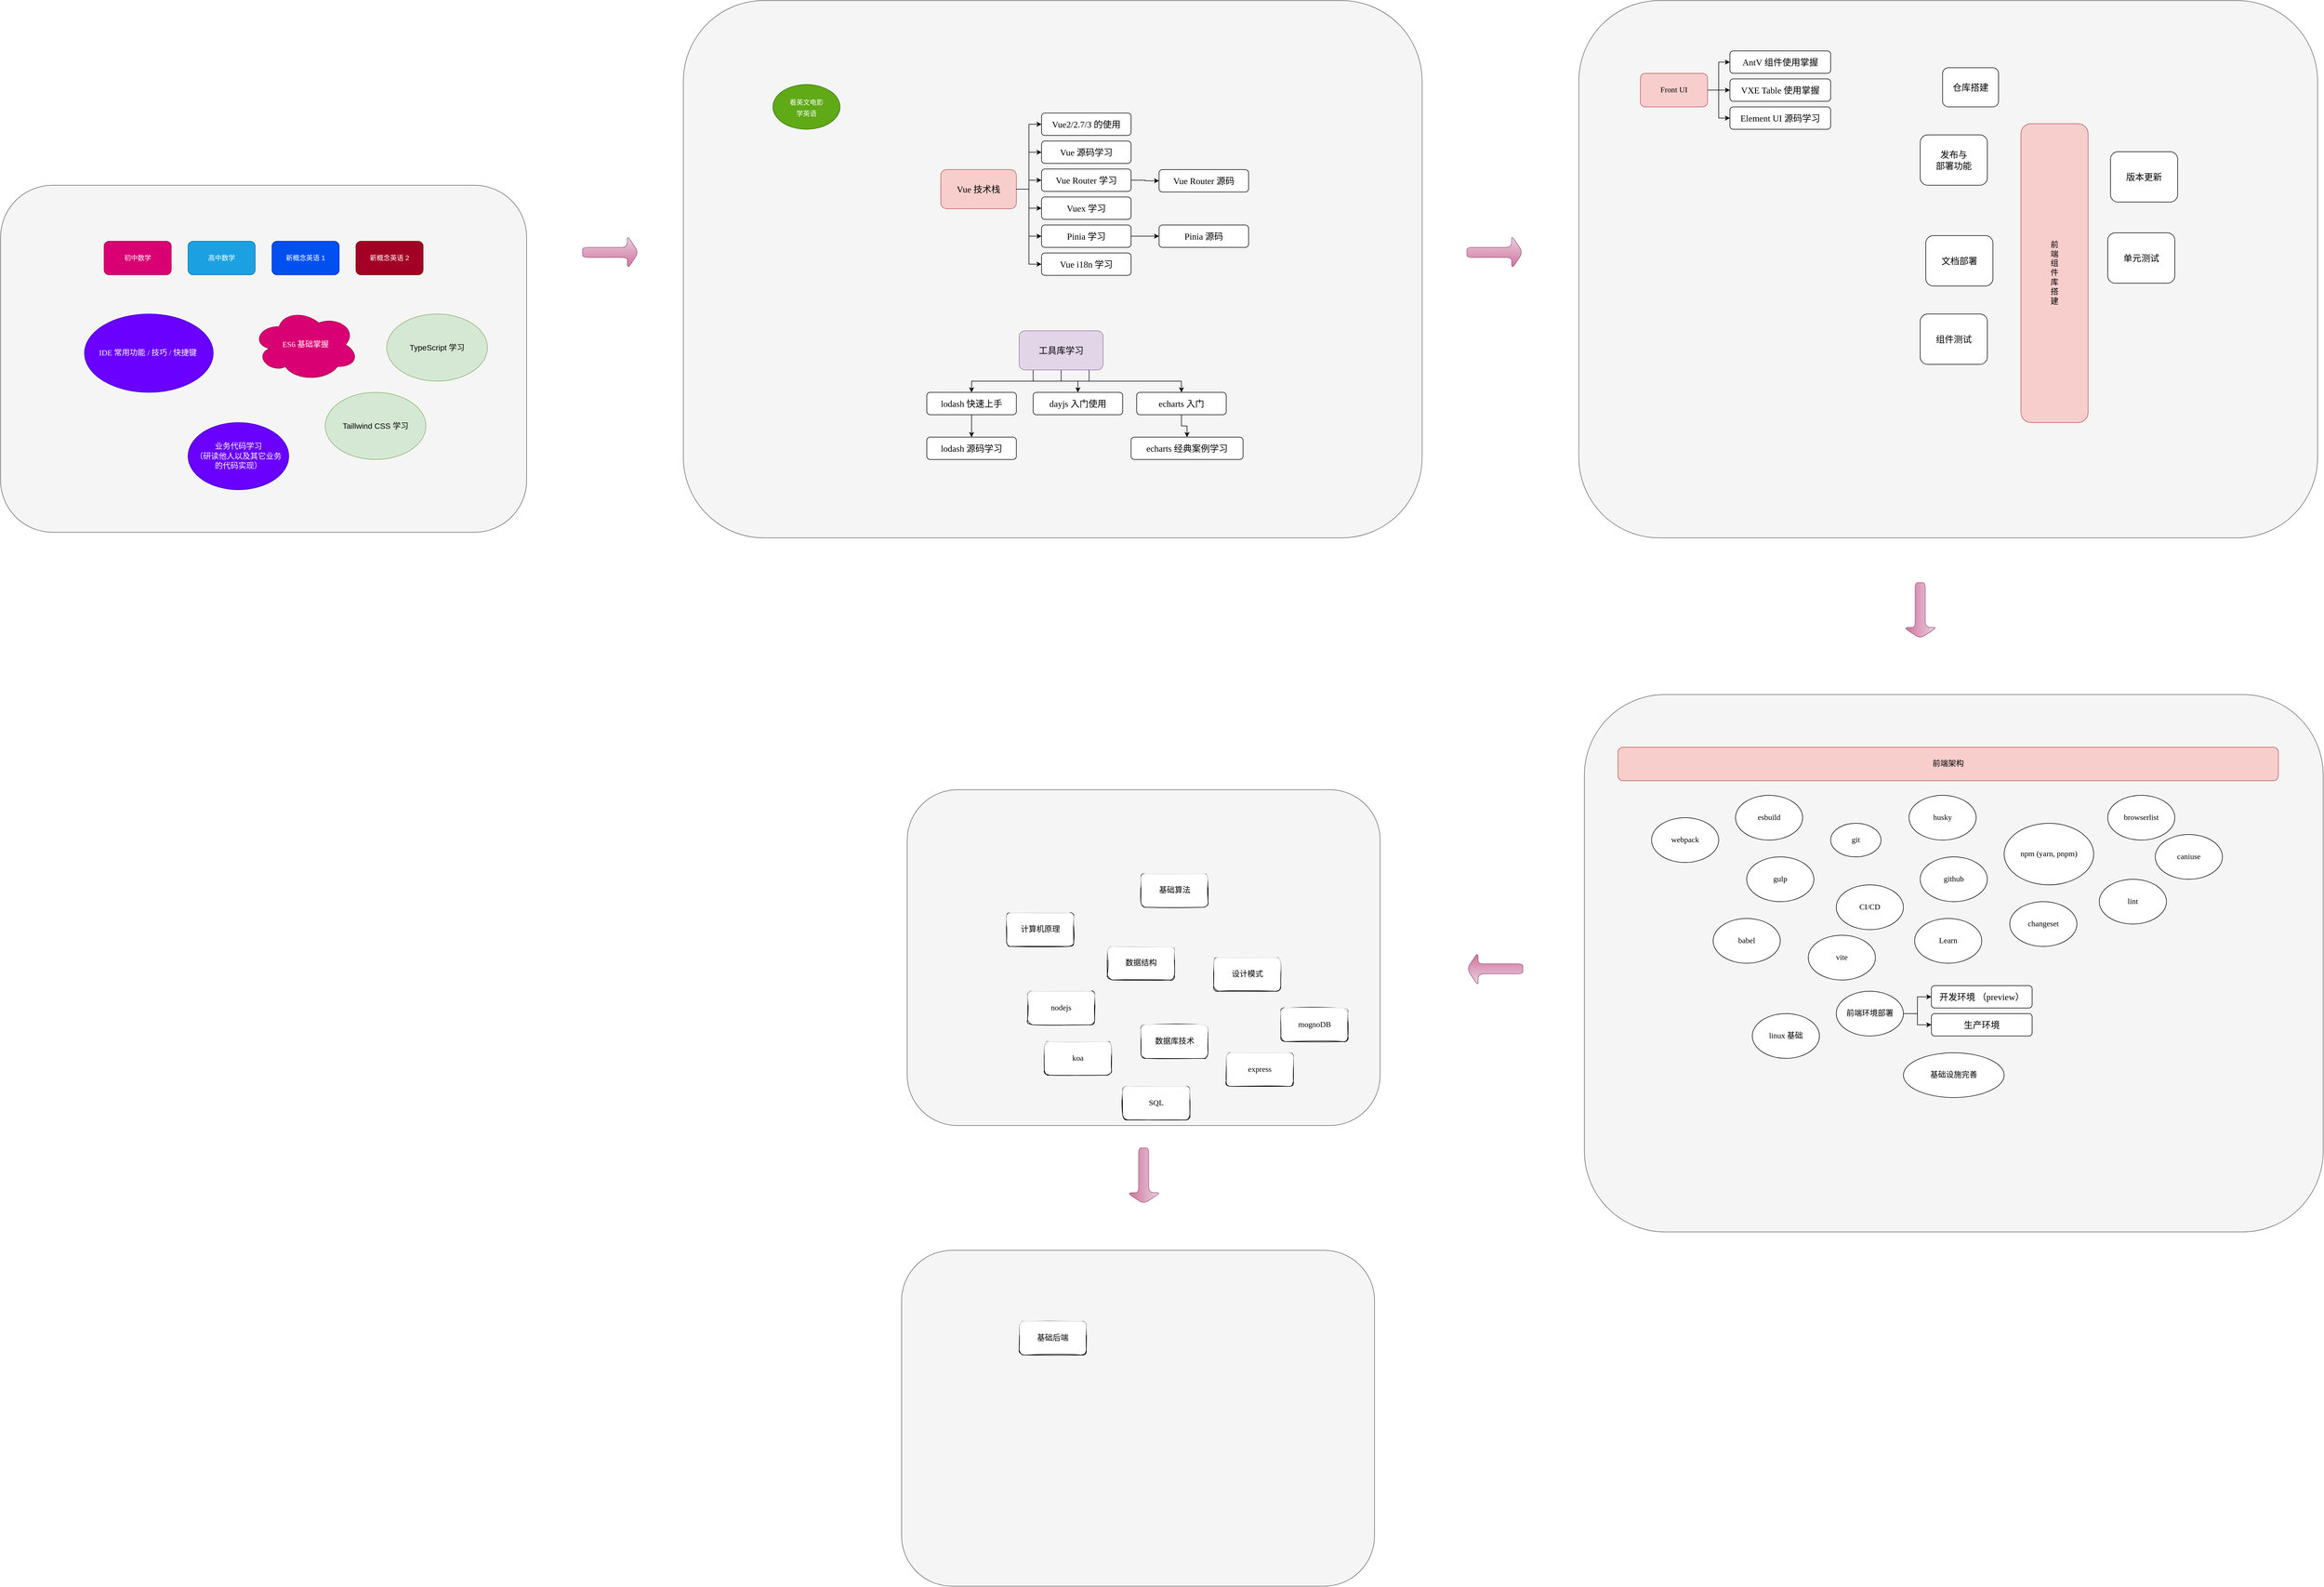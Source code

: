<mxfile version="20.0.4" type="github">
  <diagram id="iwfEqsWom43S9cjcCyzs" name="Page-1">
    <mxGraphModel dx="4899" dy="1900" grid="1" gridSize="10" guides="1" tooltips="1" connect="1" arrows="1" fold="1" page="1" pageScale="1" pageWidth="827" pageHeight="1169" math="0" shadow="0">
      <root>
        <mxCell id="0" />
        <mxCell id="1" parent="0" />
        <mxCell id="DHf0aTgH2rAv4yNCXsVN-1" value="" style="rounded=1;whiteSpace=wrap;html=1;sketch=0;glass=0;shadow=0;fillColor=#f5f5f5;strokeColor=#666666;fontColor=#333333;" parent="1" vertex="1">
          <mxGeometry x="-1540" y="720" width="940" height="620" as="geometry" />
        </mxCell>
        <mxCell id="MOAgJOzXlaSY8Mte8IRe-1" value="初中数学" style="rounded=1;whiteSpace=wrap;html=1;shadow=0;glass=0;sketch=0;fillColor=#d80073;fontColor=#ffffff;strokeColor=#A50040;" parent="1" vertex="1">
          <mxGeometry x="-1355" y="820" width="120" height="60" as="geometry" />
        </mxCell>
        <mxCell id="MOAgJOzXlaSY8Mte8IRe-2" value="高中数学" style="rounded=1;whiteSpace=wrap;html=1;shadow=0;glass=0;sketch=0;fillColor=#1ba1e2;fontColor=#ffffff;strokeColor=#006EAF;" parent="1" vertex="1">
          <mxGeometry x="-1205" y="820" width="120" height="60" as="geometry" />
        </mxCell>
        <mxCell id="MOAgJOzXlaSY8Mte8IRe-3" value="新概念英语 1" style="rounded=1;whiteSpace=wrap;html=1;shadow=0;glass=0;sketch=0;fillColor=#0050ef;fontColor=#ffffff;strokeColor=#001DBC;" parent="1" vertex="1">
          <mxGeometry x="-1055" y="820" width="120" height="60" as="geometry" />
        </mxCell>
        <mxCell id="MOAgJOzXlaSY8Mte8IRe-4" value="新概念英语 2" style="rounded=1;whiteSpace=wrap;html=1;shadow=0;glass=0;sketch=0;fillColor=#a20025;fontColor=#ffffff;strokeColor=#6F0000;" parent="1" vertex="1">
          <mxGeometry x="-905" y="820" width="120" height="60" as="geometry" />
        </mxCell>
        <mxCell id="MOAgJOzXlaSY8Mte8IRe-10" value="" style="rounded=1;whiteSpace=wrap;html=1;sketch=0;glass=0;shadow=0;fillColor=#f5f5f5;strokeColor=#666666;fontColor=#333333;" parent="1" vertex="1">
          <mxGeometry x="-320" y="390" width="1320" height="960" as="geometry" />
        </mxCell>
        <mxCell id="MOAgJOzXlaSY8Mte8IRe-19" value="&lt;span style=&quot;font-family: Helvetica; font-size: 12px;&quot;&gt;看英文电影&lt;/span&gt;&lt;br style=&quot;font-family: Helvetica; font-size: 12px;&quot;&gt;&lt;span style=&quot;font-family: Helvetica; font-size: 12px;&quot;&gt;学英语&lt;/span&gt;" style="ellipse;whiteSpace=wrap;html=1;rounded=1;shadow=0;glass=0;sketch=0;fontFamily=Tahoma;fontSize=16;fillColor=#60a917;fontColor=#ffffff;strokeColor=#2D7600;" parent="1" vertex="1">
          <mxGeometry x="-160" y="540" width="120" height="80" as="geometry" />
        </mxCell>
        <mxCell id="MOAgJOzXlaSY8Mte8IRe-41" value="" style="group" parent="1" vertex="1" connectable="0">
          <mxGeometry x="140" y="591" width="550" height="290" as="geometry" />
        </mxCell>
        <mxCell id="MOAgJOzXlaSY8Mte8IRe-18" value="Vue 技术栈" style="rounded=1;whiteSpace=wrap;html=1;shadow=0;glass=0;sketch=0;fontFamily=Tahoma;fontSize=16;fillColor=#f8cecc;strokeColor=#b85450;" parent="MOAgJOzXlaSY8Mte8IRe-41" vertex="1">
          <mxGeometry y="101" width="135" height="70" as="geometry" />
        </mxCell>
        <mxCell id="MOAgJOzXlaSY8Mte8IRe-20" value="Vue2/2.7/3 的使用" style="whiteSpace=wrap;html=1;fontSize=16;fontFamily=Tahoma;rounded=1;shadow=0;glass=0;sketch=0;" parent="MOAgJOzXlaSY8Mte8IRe-41" vertex="1">
          <mxGeometry x="180" width="160" height="40" as="geometry" />
        </mxCell>
        <mxCell id="MOAgJOzXlaSY8Mte8IRe-22" value="Vue 源码学习" style="whiteSpace=wrap;html=1;fontSize=16;fontFamily=Tahoma;rounded=1;shadow=0;glass=0;sketch=0;" parent="MOAgJOzXlaSY8Mte8IRe-41" vertex="1">
          <mxGeometry x="180" y="50" width="160" height="40" as="geometry" />
        </mxCell>
        <mxCell id="MOAgJOzXlaSY8Mte8IRe-25" value="Vue Router 学习" style="whiteSpace=wrap;html=1;fontSize=16;fontFamily=Tahoma;rounded=1;shadow=0;glass=0;sketch=0;" parent="MOAgJOzXlaSY8Mte8IRe-41" vertex="1">
          <mxGeometry x="180" y="100" width="160" height="40" as="geometry" />
        </mxCell>
        <mxCell id="MOAgJOzXlaSY8Mte8IRe-28" value="Vue Router 源码" style="whiteSpace=wrap;html=1;fontSize=16;fontFamily=Tahoma;rounded=1;shadow=0;glass=0;sketch=0;" parent="MOAgJOzXlaSY8Mte8IRe-41" vertex="1">
          <mxGeometry x="390" y="101" width="160" height="40" as="geometry" />
        </mxCell>
        <mxCell id="MOAgJOzXlaSY8Mte8IRe-31" value="Vuex 学习" style="whiteSpace=wrap;html=1;fontSize=16;fontFamily=Tahoma;rounded=1;shadow=0;glass=0;sketch=0;" parent="MOAgJOzXlaSY8Mte8IRe-41" vertex="1">
          <mxGeometry x="180" y="150" width="160" height="40" as="geometry" />
        </mxCell>
        <mxCell id="MOAgJOzXlaSY8Mte8IRe-33" value="Pinia 学习" style="whiteSpace=wrap;html=1;fontSize=16;fontFamily=Tahoma;rounded=1;shadow=0;glass=0;sketch=0;" parent="MOAgJOzXlaSY8Mte8IRe-41" vertex="1">
          <mxGeometry x="180" y="200" width="160" height="40" as="geometry" />
        </mxCell>
        <mxCell id="MOAgJOzXlaSY8Mte8IRe-34" value="Pinia 源码" style="whiteSpace=wrap;html=1;fontSize=16;fontFamily=Tahoma;rounded=1;shadow=0;glass=0;sketch=0;" parent="MOAgJOzXlaSY8Mte8IRe-41" vertex="1">
          <mxGeometry x="390" y="200" width="160" height="40" as="geometry" />
        </mxCell>
        <mxCell id="MOAgJOzXlaSY8Mte8IRe-37" value="Vue i18n 学习" style="whiteSpace=wrap;html=1;fontSize=16;fontFamily=Tahoma;rounded=1;shadow=0;glass=0;sketch=0;" parent="MOAgJOzXlaSY8Mte8IRe-41" vertex="1">
          <mxGeometry x="180" y="250" width="160" height="40" as="geometry" />
        </mxCell>
        <mxCell id="MOAgJOzXlaSY8Mte8IRe-23" style="edgeStyle=orthogonalEdgeStyle;rounded=0;orthogonalLoop=1;jettySize=auto;html=1;entryX=0;entryY=0.5;entryDx=0;entryDy=0;fontFamily=Tahoma;fontSize=16;" parent="MOAgJOzXlaSY8Mte8IRe-41" source="MOAgJOzXlaSY8Mte8IRe-18" target="MOAgJOzXlaSY8Mte8IRe-20" edge="1">
          <mxGeometry relative="1" as="geometry" />
        </mxCell>
        <mxCell id="MOAgJOzXlaSY8Mte8IRe-24" style="edgeStyle=orthogonalEdgeStyle;rounded=0;orthogonalLoop=1;jettySize=auto;html=1;entryX=0;entryY=0.5;entryDx=0;entryDy=0;fontFamily=Tahoma;fontSize=16;" parent="MOAgJOzXlaSY8Mte8IRe-41" source="MOAgJOzXlaSY8Mte8IRe-18" target="MOAgJOzXlaSY8Mte8IRe-22" edge="1">
          <mxGeometry relative="1" as="geometry" />
        </mxCell>
        <mxCell id="MOAgJOzXlaSY8Mte8IRe-30" style="edgeStyle=orthogonalEdgeStyle;rounded=0;orthogonalLoop=1;jettySize=auto;html=1;fontFamily=Tahoma;fontSize=16;" parent="MOAgJOzXlaSY8Mte8IRe-41" source="MOAgJOzXlaSY8Mte8IRe-18" target="MOAgJOzXlaSY8Mte8IRe-25" edge="1">
          <mxGeometry relative="1" as="geometry" />
        </mxCell>
        <mxCell id="MOAgJOzXlaSY8Mte8IRe-29" style="edgeStyle=orthogonalEdgeStyle;rounded=0;orthogonalLoop=1;jettySize=auto;html=1;fontFamily=Tahoma;fontSize=16;" parent="MOAgJOzXlaSY8Mte8IRe-41" source="MOAgJOzXlaSY8Mte8IRe-25" target="MOAgJOzXlaSY8Mte8IRe-28" edge="1">
          <mxGeometry relative="1" as="geometry" />
        </mxCell>
        <mxCell id="MOAgJOzXlaSY8Mte8IRe-38" style="edgeStyle=orthogonalEdgeStyle;rounded=0;orthogonalLoop=1;jettySize=auto;html=1;entryX=0;entryY=0.5;entryDx=0;entryDy=0;fontFamily=Tahoma;fontSize=16;" parent="MOAgJOzXlaSY8Mte8IRe-41" source="MOAgJOzXlaSY8Mte8IRe-18" target="MOAgJOzXlaSY8Mte8IRe-31" edge="1">
          <mxGeometry relative="1" as="geometry" />
        </mxCell>
        <mxCell id="MOAgJOzXlaSY8Mte8IRe-39" style="edgeStyle=orthogonalEdgeStyle;rounded=0;orthogonalLoop=1;jettySize=auto;html=1;entryX=0;entryY=0.5;entryDx=0;entryDy=0;fontFamily=Tahoma;fontSize=16;" parent="MOAgJOzXlaSY8Mte8IRe-41" source="MOAgJOzXlaSY8Mte8IRe-18" target="MOAgJOzXlaSY8Mte8IRe-33" edge="1">
          <mxGeometry relative="1" as="geometry" />
        </mxCell>
        <mxCell id="MOAgJOzXlaSY8Mte8IRe-35" style="edgeStyle=orthogonalEdgeStyle;rounded=0;orthogonalLoop=1;jettySize=auto;html=1;fontFamily=Tahoma;fontSize=16;" parent="MOAgJOzXlaSY8Mte8IRe-41" source="MOAgJOzXlaSY8Mte8IRe-33" target="MOAgJOzXlaSY8Mte8IRe-34" edge="1">
          <mxGeometry relative="1" as="geometry" />
        </mxCell>
        <mxCell id="MOAgJOzXlaSY8Mte8IRe-40" style="edgeStyle=orthogonalEdgeStyle;rounded=0;orthogonalLoop=1;jettySize=auto;html=1;entryX=0;entryY=0.5;entryDx=0;entryDy=0;fontFamily=Tahoma;fontSize=16;" parent="MOAgJOzXlaSY8Mte8IRe-41" source="MOAgJOzXlaSY8Mte8IRe-18" target="MOAgJOzXlaSY8Mte8IRe-37" edge="1">
          <mxGeometry relative="1" as="geometry" />
        </mxCell>
        <mxCell id="MOAgJOzXlaSY8Mte8IRe-43" value="&lt;font face=&quot;Helvetica&quot; style=&quot;font-size: 14px;&quot;&gt;&lt;span style=&quot;font-size: 14px;&quot;&gt;TypeScript 学习&lt;/span&gt;&lt;/font&gt;" style="ellipse;whiteSpace=wrap;html=1;rounded=1;shadow=0;glass=0;sketch=0;fontFamily=Tahoma;fontSize=14;fillColor=#d5e8d4;strokeColor=#82b366;" parent="1" vertex="1">
          <mxGeometry x="-850" y="950" width="180" height="120" as="geometry" />
        </mxCell>
        <mxCell id="MOAgJOzXlaSY8Mte8IRe-52" style="edgeStyle=orthogonalEdgeStyle;rounded=0;orthogonalLoop=1;jettySize=auto;html=1;entryX=0.5;entryY=0;entryDx=0;entryDy=0;fontFamily=Tahoma;fontSize=16;" parent="1" source="MOAgJOzXlaSY8Mte8IRe-45" target="MOAgJOzXlaSY8Mte8IRe-46" edge="1">
          <mxGeometry relative="1" as="geometry" />
        </mxCell>
        <mxCell id="MOAgJOzXlaSY8Mte8IRe-45" value="lodash 快速上手" style="whiteSpace=wrap;html=1;fontSize=16;fontFamily=Tahoma;rounded=1;shadow=0;glass=0;sketch=0;" parent="1" vertex="1">
          <mxGeometry x="115" y="1090" width="160" height="40" as="geometry" />
        </mxCell>
        <mxCell id="MOAgJOzXlaSY8Mte8IRe-46" value="lodash 源码学习" style="whiteSpace=wrap;html=1;fontSize=16;fontFamily=Tahoma;rounded=1;shadow=0;glass=0;sketch=0;" parent="1" vertex="1">
          <mxGeometry x="115" y="1170" width="160" height="40" as="geometry" />
        </mxCell>
        <mxCell id="MOAgJOzXlaSY8Mte8IRe-51" style="edgeStyle=orthogonalEdgeStyle;rounded=0;orthogonalLoop=1;jettySize=auto;html=1;fontFamily=Tahoma;fontSize=16;" parent="1" source="MOAgJOzXlaSY8Mte8IRe-48" target="MOAgJOzXlaSY8Mte8IRe-45" edge="1">
          <mxGeometry relative="1" as="geometry">
            <Array as="points">
              <mxPoint x="405" y="1070" />
              <mxPoint x="195" y="1070" />
            </Array>
          </mxGeometry>
        </mxCell>
        <mxCell id="MOAgJOzXlaSY8Mte8IRe-54" style="edgeStyle=orthogonalEdgeStyle;rounded=0;orthogonalLoop=1;jettySize=auto;html=1;fontFamily=Tahoma;fontSize=16;" parent="1" source="MOAgJOzXlaSY8Mte8IRe-48" target="MOAgJOzXlaSY8Mte8IRe-53" edge="1">
          <mxGeometry relative="1" as="geometry" />
        </mxCell>
        <mxCell id="MOAgJOzXlaSY8Mte8IRe-57" style="edgeStyle=orthogonalEdgeStyle;rounded=0;orthogonalLoop=1;jettySize=auto;html=1;fontFamily=Tahoma;fontSize=16;" parent="1" source="MOAgJOzXlaSY8Mte8IRe-48" target="MOAgJOzXlaSY8Mte8IRe-56" edge="1">
          <mxGeometry relative="1" as="geometry">
            <Array as="points">
              <mxPoint x="305" y="1070" />
              <mxPoint x="570" y="1070" />
            </Array>
          </mxGeometry>
        </mxCell>
        <mxCell id="MOAgJOzXlaSY8Mte8IRe-48" value="工具库学习" style="rounded=1;whiteSpace=wrap;html=1;shadow=0;glass=0;sketch=0;fontFamily=Tahoma;fontSize=16;fillColor=#e1d5e7;strokeColor=#9673a6;" parent="1" vertex="1">
          <mxGeometry x="280" y="980" width="150" height="70" as="geometry" />
        </mxCell>
        <mxCell id="MOAgJOzXlaSY8Mte8IRe-53" value="dayjs 入门使用" style="whiteSpace=wrap;html=1;fontSize=16;fontFamily=Tahoma;rounded=1;shadow=0;glass=0;sketch=0;" parent="1" vertex="1">
          <mxGeometry x="305" y="1090" width="160" height="40" as="geometry" />
        </mxCell>
        <mxCell id="MOAgJOzXlaSY8Mte8IRe-59" style="edgeStyle=orthogonalEdgeStyle;rounded=0;orthogonalLoop=1;jettySize=auto;html=1;fontFamily=Tahoma;fontSize=16;" parent="1" source="MOAgJOzXlaSY8Mte8IRe-56" target="MOAgJOzXlaSY8Mte8IRe-58" edge="1">
          <mxGeometry relative="1" as="geometry" />
        </mxCell>
        <mxCell id="MOAgJOzXlaSY8Mte8IRe-56" value="echarts 入门" style="whiteSpace=wrap;html=1;fontSize=16;fontFamily=Tahoma;rounded=1;shadow=0;glass=0;sketch=0;" parent="1" vertex="1">
          <mxGeometry x="490" y="1090" width="160" height="40" as="geometry" />
        </mxCell>
        <mxCell id="MOAgJOzXlaSY8Mte8IRe-58" value="echarts 经典案例学习" style="whiteSpace=wrap;html=1;fontSize=16;fontFamily=Tahoma;rounded=1;shadow=0;glass=0;sketch=0;" parent="1" vertex="1">
          <mxGeometry x="480" y="1170" width="200" height="40" as="geometry" />
        </mxCell>
        <mxCell id="MOAgJOzXlaSY8Mte8IRe-62" value="&lt;font face=&quot;Helvetica&quot; style=&quot;font-size: 14px;&quot;&gt;&lt;span style=&quot;font-size: 14px;&quot;&gt;业务代码学习&lt;br&gt;（研读他人以及其它业务&lt;br&gt;的代码实现）&lt;br&gt;&lt;/span&gt;&lt;/font&gt;" style="ellipse;whiteSpace=wrap;html=1;rounded=1;shadow=0;glass=0;sketch=0;fontFamily=Tahoma;fontSize=14;fillColor=#6a00ff;strokeColor=#3700CC;fontColor=#ffffff;" parent="1" vertex="1">
          <mxGeometry x="-1205" y="1144" width="180" height="120" as="geometry" />
        </mxCell>
        <mxCell id="MOAgJOzXlaSY8Mte8IRe-63" value="" style="rounded=1;whiteSpace=wrap;html=1;sketch=0;glass=0;shadow=0;fillColor=#f5f5f5;strokeColor=#666666;fontColor=#333333;" parent="1" vertex="1">
          <mxGeometry x="1280" y="390" width="1320" height="960" as="geometry" />
        </mxCell>
        <mxCell id="MOAgJOzXlaSY8Mte8IRe-64" value="" style="shape=singleArrow;whiteSpace=wrap;html=1;rounded=1;shadow=0;glass=0;sketch=0;fontFamily=Tahoma;fontSize=14;fillColor=#e6d0de;strokeColor=#996185;gradientColor=#d5739d;" parent="1" vertex="1">
          <mxGeometry x="-500" y="810" width="100" height="60" as="geometry" />
        </mxCell>
        <mxCell id="MOAgJOzXlaSY8Mte8IRe-66" value="" style="shape=singleArrow;whiteSpace=wrap;html=1;rounded=1;shadow=0;glass=0;sketch=0;fontFamily=Tahoma;fontSize=14;fillColor=#e6d0de;strokeColor=#996185;gradientColor=#d5739d;" parent="1" vertex="1">
          <mxGeometry x="1080" y="810" width="100" height="60" as="geometry" />
        </mxCell>
        <mxCell id="MOAgJOzXlaSY8Mte8IRe-72" style="edgeStyle=orthogonalEdgeStyle;rounded=0;orthogonalLoop=1;jettySize=auto;html=1;fontFamily=Tahoma;fontSize=14;" parent="1" source="MOAgJOzXlaSY8Mte8IRe-68" target="MOAgJOzXlaSY8Mte8IRe-69" edge="1">
          <mxGeometry relative="1" as="geometry" />
        </mxCell>
        <mxCell id="MOAgJOzXlaSY8Mte8IRe-73" style="edgeStyle=orthogonalEdgeStyle;rounded=0;orthogonalLoop=1;jettySize=auto;html=1;fontFamily=Tahoma;fontSize=14;" parent="1" source="MOAgJOzXlaSY8Mte8IRe-68" target="MOAgJOzXlaSY8Mte8IRe-70" edge="1">
          <mxGeometry relative="1" as="geometry" />
        </mxCell>
        <mxCell id="MOAgJOzXlaSY8Mte8IRe-75" style="edgeStyle=orthogonalEdgeStyle;rounded=0;orthogonalLoop=1;jettySize=auto;html=1;entryX=0;entryY=0.5;entryDx=0;entryDy=0;fontFamily=Tahoma;fontSize=14;" parent="1" source="MOAgJOzXlaSY8Mte8IRe-68" target="MOAgJOzXlaSY8Mte8IRe-74" edge="1">
          <mxGeometry relative="1" as="geometry" />
        </mxCell>
        <mxCell id="MOAgJOzXlaSY8Mte8IRe-68" value="Front UI" style="rounded=1;whiteSpace=wrap;html=1;shadow=0;glass=0;sketch=0;fontFamily=Tahoma;fontSize=14;fillColor=#f8cecc;strokeColor=#b85450;" parent="1" vertex="1">
          <mxGeometry x="1390" y="520" width="120" height="60" as="geometry" />
        </mxCell>
        <mxCell id="MOAgJOzXlaSY8Mte8IRe-69" value="AntV 组件使用掌握" style="whiteSpace=wrap;html=1;fontSize=16;fontFamily=Tahoma;rounded=1;shadow=0;glass=0;sketch=0;" parent="1" vertex="1">
          <mxGeometry x="1550" y="480" width="180" height="40" as="geometry" />
        </mxCell>
        <mxCell id="MOAgJOzXlaSY8Mte8IRe-70" value="VXE Table 使用掌握" style="whiteSpace=wrap;html=1;fontSize=16;fontFamily=Tahoma;rounded=1;shadow=0;glass=0;sketch=0;" parent="1" vertex="1">
          <mxGeometry x="1550" y="530" width="180" height="40" as="geometry" />
        </mxCell>
        <mxCell id="MOAgJOzXlaSY8Mte8IRe-74" value="Element UI 源码学习" style="whiteSpace=wrap;html=1;fontSize=16;fontFamily=Tahoma;rounded=1;shadow=0;glass=0;sketch=0;" parent="1" vertex="1">
          <mxGeometry x="1550" y="580" width="180" height="40" as="geometry" />
        </mxCell>
        <mxCell id="MOAgJOzXlaSY8Mte8IRe-76" value="前&lt;br&gt;端&lt;br&gt;组&lt;br&gt;件&lt;br&gt;库&lt;br&gt;搭&lt;br&gt;建" style="rounded=1;whiteSpace=wrap;html=1;shadow=0;glass=0;sketch=0;fontFamily=Tahoma;fontSize=14;fillColor=#f8cecc;strokeColor=#b85450;" parent="1" vertex="1">
          <mxGeometry x="2070" y="610" width="120" height="534" as="geometry" />
        </mxCell>
        <mxCell id="MOAgJOzXlaSY8Mte8IRe-77" value="仓库搭建" style="whiteSpace=wrap;html=1;fontSize=16;fontFamily=Tahoma;rounded=1;shadow=0;glass=0;sketch=0;" parent="1" vertex="1">
          <mxGeometry x="1930" y="510" width="100" height="70" as="geometry" />
        </mxCell>
        <mxCell id="MOAgJOzXlaSY8Mte8IRe-79" value="发布与&lt;br&gt;部署功能" style="whiteSpace=wrap;html=1;fontSize=16;fontFamily=Tahoma;rounded=1;shadow=0;glass=0;sketch=0;" parent="1" vertex="1">
          <mxGeometry x="1890" y="630" width="120" height="90" as="geometry" />
        </mxCell>
        <mxCell id="MOAgJOzXlaSY8Mte8IRe-83" value="版本更新" style="whiteSpace=wrap;html=1;fontSize=16;fontFamily=Tahoma;rounded=1;shadow=0;glass=0;sketch=0;" parent="1" vertex="1">
          <mxGeometry x="2230" y="660" width="120" height="90" as="geometry" />
        </mxCell>
        <mxCell id="MOAgJOzXlaSY8Mte8IRe-84" value="文档部署" style="whiteSpace=wrap;html=1;fontSize=16;fontFamily=Tahoma;rounded=1;shadow=0;glass=0;sketch=0;" parent="1" vertex="1">
          <mxGeometry x="1900" y="810" width="120" height="90" as="geometry" />
        </mxCell>
        <mxCell id="MOAgJOzXlaSY8Mte8IRe-85" value="单元测试" style="whiteSpace=wrap;html=1;fontSize=16;fontFamily=Tahoma;rounded=1;shadow=0;glass=0;sketch=0;" parent="1" vertex="1">
          <mxGeometry x="2225" y="805" width="120" height="90" as="geometry" />
        </mxCell>
        <mxCell id="MOAgJOzXlaSY8Mte8IRe-86" value="组件测试" style="whiteSpace=wrap;html=1;fontSize=16;fontFamily=Tahoma;rounded=1;shadow=0;glass=0;sketch=0;" parent="1" vertex="1">
          <mxGeometry x="1890" y="950" width="120" height="90" as="geometry" />
        </mxCell>
        <mxCell id="MOAgJOzXlaSY8Mte8IRe-87" value="" style="shape=singleArrow;whiteSpace=wrap;html=1;rounded=1;shadow=0;glass=0;sketch=0;fontFamily=Tahoma;fontSize=14;fillColor=#e6d0de;strokeColor=#996185;gradientColor=#d5739d;rotation=90;" parent="1" vertex="1">
          <mxGeometry x="1840" y="1450" width="100" height="60" as="geometry" />
        </mxCell>
        <mxCell id="MOAgJOzXlaSY8Mte8IRe-88" value="" style="rounded=1;whiteSpace=wrap;html=1;sketch=0;glass=0;shadow=0;fillColor=#f5f5f5;strokeColor=#666666;fontColor=#333333;" parent="1" vertex="1">
          <mxGeometry x="1290" y="1630" width="1320" height="960" as="geometry" />
        </mxCell>
        <mxCell id="MOAgJOzXlaSY8Mte8IRe-89" value="前端架构" style="rounded=1;whiteSpace=wrap;html=1;shadow=0;glass=0;sketch=0;fontFamily=Tahoma;fontSize=14;fillColor=#f8cecc;strokeColor=#b85450;" parent="1" vertex="1">
          <mxGeometry x="1350" y="1724" width="1180" height="60" as="geometry" />
        </mxCell>
        <mxCell id="MOAgJOzXlaSY8Mte8IRe-92" value="webpack" style="ellipse;whiteSpace=wrap;html=1;rounded=1;shadow=0;glass=0;sketch=0;fontFamily=Tahoma;fontSize=14;" parent="1" vertex="1">
          <mxGeometry x="1410" y="1850" width="120" height="80" as="geometry" />
        </mxCell>
        <mxCell id="MOAgJOzXlaSY8Mte8IRe-93" value="esbuild" style="ellipse;whiteSpace=wrap;html=1;rounded=1;shadow=0;glass=0;sketch=0;fontFamily=Tahoma;fontSize=14;" parent="1" vertex="1">
          <mxGeometry x="1560" y="1810" width="120" height="80" as="geometry" />
        </mxCell>
        <mxCell id="MOAgJOzXlaSY8Mte8IRe-94" value="gulp" style="ellipse;whiteSpace=wrap;html=1;rounded=1;shadow=0;glass=0;sketch=0;fontFamily=Tahoma;fontSize=14;" parent="1" vertex="1">
          <mxGeometry x="1580" y="1920" width="120" height="80" as="geometry" />
        </mxCell>
        <mxCell id="MOAgJOzXlaSY8Mte8IRe-95" value="git" style="ellipse;whiteSpace=wrap;html=1;rounded=1;shadow=0;glass=0;sketch=0;fontFamily=Tahoma;fontSize=14;" parent="1" vertex="1">
          <mxGeometry x="1730" y="1860" width="90" height="60" as="geometry" />
        </mxCell>
        <mxCell id="MOAgJOzXlaSY8Mte8IRe-96" value="github" style="ellipse;whiteSpace=wrap;html=1;rounded=1;shadow=0;glass=0;sketch=0;fontFamily=Tahoma;fontSize=14;" parent="1" vertex="1">
          <mxGeometry x="1890" y="1920" width="120" height="80" as="geometry" />
        </mxCell>
        <mxCell id="MOAgJOzXlaSY8Mte8IRe-97" value="husky" style="ellipse;whiteSpace=wrap;html=1;rounded=1;shadow=0;glass=0;sketch=0;fontFamily=Tahoma;fontSize=14;" parent="1" vertex="1">
          <mxGeometry x="1870" y="1810" width="120" height="80" as="geometry" />
        </mxCell>
        <mxCell id="MOAgJOzXlaSY8Mte8IRe-98" value="npm (yarn, pnpm)" style="ellipse;whiteSpace=wrap;html=1;rounded=1;shadow=0;glass=0;sketch=0;fontFamily=Tahoma;fontSize=14;" parent="1" vertex="1">
          <mxGeometry x="2040" y="1860" width="160" height="110" as="geometry" />
        </mxCell>
        <mxCell id="MOAgJOzXlaSY8Mte8IRe-99" value="CI/CD" style="ellipse;whiteSpace=wrap;html=1;rounded=1;shadow=0;glass=0;sketch=0;fontFamily=Tahoma;fontSize=14;" parent="1" vertex="1">
          <mxGeometry x="1740" y="1970" width="120" height="80" as="geometry" />
        </mxCell>
        <mxCell id="MOAgJOzXlaSY8Mte8IRe-100" value="Learn" style="ellipse;whiteSpace=wrap;html=1;rounded=1;shadow=0;glass=0;sketch=0;fontFamily=Tahoma;fontSize=14;" parent="1" vertex="1">
          <mxGeometry x="1880" y="2030" width="120" height="80" as="geometry" />
        </mxCell>
        <mxCell id="MOAgJOzXlaSY8Mte8IRe-101" value="changeset" style="ellipse;whiteSpace=wrap;html=1;rounded=1;shadow=0;glass=0;sketch=0;fontFamily=Tahoma;fontSize=14;" parent="1" vertex="1">
          <mxGeometry x="2050" y="2000" width="120" height="80" as="geometry" />
        </mxCell>
        <mxCell id="MOAgJOzXlaSY8Mte8IRe-102" value="lint" style="ellipse;whiteSpace=wrap;html=1;rounded=1;shadow=0;glass=0;sketch=0;fontFamily=Tahoma;fontSize=14;" parent="1" vertex="1">
          <mxGeometry x="2210" y="1960" width="120" height="80" as="geometry" />
        </mxCell>
        <mxCell id="MOAgJOzXlaSY8Mte8IRe-103" value="browserlist" style="ellipse;whiteSpace=wrap;html=1;rounded=1;shadow=0;glass=0;sketch=0;fontFamily=Tahoma;fontSize=14;" parent="1" vertex="1">
          <mxGeometry x="2225" y="1810" width="120" height="80" as="geometry" />
        </mxCell>
        <mxCell id="MOAgJOzXlaSY8Mte8IRe-104" value="caniuse" style="ellipse;whiteSpace=wrap;html=1;rounded=1;shadow=0;glass=0;sketch=0;fontFamily=Tahoma;fontSize=14;" parent="1" vertex="1">
          <mxGeometry x="2310" y="1880" width="120" height="80" as="geometry" />
        </mxCell>
        <mxCell id="MOAgJOzXlaSY8Mte8IRe-105" value="babel" style="ellipse;whiteSpace=wrap;html=1;rounded=1;shadow=0;glass=0;sketch=0;fontFamily=Tahoma;fontSize=14;" parent="1" vertex="1">
          <mxGeometry x="1520" y="2030" width="120" height="80" as="geometry" />
        </mxCell>
        <mxCell id="MOAgJOzXlaSY8Mte8IRe-106" value="vite" style="ellipse;whiteSpace=wrap;html=1;rounded=1;shadow=0;glass=0;sketch=0;fontFamily=Tahoma;fontSize=14;" parent="1" vertex="1">
          <mxGeometry x="1690" y="2060" width="120" height="80" as="geometry" />
        </mxCell>
        <mxCell id="MOAgJOzXlaSY8Mte8IRe-107" value="IDE 常用功能 / 技巧 / 快捷键&amp;nbsp;" style="ellipse;whiteSpace=wrap;html=1;rounded=1;shadow=0;glass=0;sketch=0;fontFamily=Tahoma;fontSize=14;fillColor=#6a00ff;strokeColor=#3700CC;fontColor=#ffffff;" parent="1" vertex="1">
          <mxGeometry x="-1390" y="950" width="230" height="140" as="geometry" />
        </mxCell>
        <mxCell id="MOAgJOzXlaSY8Mte8IRe-108" value="ES6 基础掌握" style="ellipse;shape=cloud;whiteSpace=wrap;html=1;rounded=1;shadow=0;glass=0;sketch=0;fontFamily=Tahoma;fontSize=14;fillColor=#d80073;fontColor=#ffffff;strokeColor=#A50040;" parent="1" vertex="1">
          <mxGeometry x="-1090" y="940" width="190" height="130" as="geometry" />
        </mxCell>
        <mxCell id="MOAgJOzXlaSY8Mte8IRe-109" value="linux 基础" style="ellipse;whiteSpace=wrap;html=1;rounded=1;shadow=0;glass=0;sketch=0;fontFamily=Tahoma;fontSize=14;" parent="1" vertex="1">
          <mxGeometry x="1590" y="2200" width="120" height="80" as="geometry" />
        </mxCell>
        <mxCell id="MOAgJOzXlaSY8Mte8IRe-115" style="edgeStyle=orthogonalEdgeStyle;rounded=0;orthogonalLoop=1;jettySize=auto;html=1;fontFamily=Tahoma;fontSize=14;" parent="1" source="MOAgJOzXlaSY8Mte8IRe-110" target="MOAgJOzXlaSY8Mte8IRe-114" edge="1">
          <mxGeometry relative="1" as="geometry" />
        </mxCell>
        <mxCell id="MOAgJOzXlaSY8Mte8IRe-117" style="edgeStyle=orthogonalEdgeStyle;rounded=0;orthogonalLoop=1;jettySize=auto;html=1;fontFamily=Tahoma;fontSize=14;" parent="1" source="MOAgJOzXlaSY8Mte8IRe-110" target="MOAgJOzXlaSY8Mte8IRe-116" edge="1">
          <mxGeometry relative="1" as="geometry" />
        </mxCell>
        <mxCell id="MOAgJOzXlaSY8Mte8IRe-110" value="前端环境部署" style="ellipse;whiteSpace=wrap;html=1;rounded=1;shadow=0;glass=0;sketch=0;fontFamily=Tahoma;fontSize=14;" parent="1" vertex="1">
          <mxGeometry x="1740" y="2160" width="120" height="80" as="geometry" />
        </mxCell>
        <mxCell id="MOAgJOzXlaSY8Mte8IRe-114" value="开发环境 （preview）" style="whiteSpace=wrap;html=1;fontSize=16;fontFamily=Tahoma;rounded=1;shadow=0;glass=0;sketch=0;" parent="1" vertex="1">
          <mxGeometry x="1910" y="2150" width="180" height="40" as="geometry" />
        </mxCell>
        <mxCell id="MOAgJOzXlaSY8Mte8IRe-116" value="生产环境" style="whiteSpace=wrap;html=1;fontSize=16;fontFamily=Tahoma;rounded=1;shadow=0;glass=0;sketch=0;" parent="1" vertex="1">
          <mxGeometry x="1910" y="2200" width="180" height="40" as="geometry" />
        </mxCell>
        <mxCell id="MOAgJOzXlaSY8Mte8IRe-118" value="基础设施完善" style="ellipse;whiteSpace=wrap;html=1;rounded=1;shadow=0;glass=0;sketch=0;fontFamily=Tahoma;fontSize=14;" parent="1" vertex="1">
          <mxGeometry x="1860" y="2270" width="180" height="80" as="geometry" />
        </mxCell>
        <mxCell id="MOAgJOzXlaSY8Mte8IRe-119" value="" style="shape=singleArrow;whiteSpace=wrap;html=1;rounded=1;shadow=0;glass=0;sketch=0;fontFamily=Tahoma;fontSize=14;fillColor=#e6d0de;strokeColor=#996185;gradientColor=#d5739d;rotation=-180;" parent="1" vertex="1">
          <mxGeometry x="1080" y="2090" width="100" height="60" as="geometry" />
        </mxCell>
        <mxCell id="MOAgJOzXlaSY8Mte8IRe-120" value="" style="rounded=1;whiteSpace=wrap;html=1;sketch=0;glass=0;shadow=0;fillColor=#f5f5f5;strokeColor=#666666;fontColor=#333333;" parent="1" vertex="1">
          <mxGeometry x="80" y="1800" width="845" height="600" as="geometry" />
        </mxCell>
        <mxCell id="MOAgJOzXlaSY8Mte8IRe-122" value="计算机原理" style="rounded=1;whiteSpace=wrap;html=1;shadow=0;glass=1;sketch=1;fontFamily=Tahoma;fontSize=14;" parent="1" vertex="1">
          <mxGeometry x="257.5" y="2020" width="120" height="60" as="geometry" />
        </mxCell>
        <mxCell id="MOAgJOzXlaSY8Mte8IRe-123" value="数据结构" style="rounded=1;whiteSpace=wrap;html=1;shadow=0;glass=1;sketch=1;fontFamily=Tahoma;fontSize=14;" parent="1" vertex="1">
          <mxGeometry x="437.5" y="2080" width="120" height="60" as="geometry" />
        </mxCell>
        <mxCell id="MOAgJOzXlaSY8Mte8IRe-124" value="基础算法" style="rounded=1;whiteSpace=wrap;html=1;shadow=0;glass=1;sketch=1;fontFamily=Tahoma;fontSize=14;" parent="1" vertex="1">
          <mxGeometry x="497.5" y="1950" width="120" height="60" as="geometry" />
        </mxCell>
        <mxCell id="MOAgJOzXlaSY8Mte8IRe-125" value="设计模式" style="rounded=1;whiteSpace=wrap;html=1;shadow=0;glass=1;sketch=1;fontFamily=Tahoma;fontSize=14;" parent="1" vertex="1">
          <mxGeometry x="627.5" y="2100" width="120" height="60" as="geometry" />
        </mxCell>
        <mxCell id="MOAgJOzXlaSY8Mte8IRe-126" value="数据库技术" style="rounded=1;whiteSpace=wrap;html=1;shadow=0;glass=1;sketch=1;fontFamily=Tahoma;fontSize=14;" parent="1" vertex="1">
          <mxGeometry x="497.5" y="2220" width="120" height="60" as="geometry" />
        </mxCell>
        <mxCell id="MOAgJOzXlaSY8Mte8IRe-127" value="" style="shape=singleArrow;whiteSpace=wrap;html=1;rounded=1;shadow=0;glass=0;sketch=0;fontFamily=Tahoma;fontSize=14;fillColor=#e6d0de;strokeColor=#996185;gradientColor=#d5739d;rotation=90;" parent="1" vertex="1">
          <mxGeometry x="452.5" y="2460" width="100" height="60" as="geometry" />
        </mxCell>
        <mxCell id="MOAgJOzXlaSY8Mte8IRe-129" value="" style="rounded=1;whiteSpace=wrap;html=1;sketch=0;glass=0;shadow=0;fillColor=#f5f5f5;strokeColor=#666666;fontColor=#333333;" parent="1" vertex="1">
          <mxGeometry x="70" y="2623" width="845" height="600" as="geometry" />
        </mxCell>
        <mxCell id="MOAgJOzXlaSY8Mte8IRe-130" value="nodejs" style="rounded=1;whiteSpace=wrap;html=1;shadow=0;glass=1;sketch=1;fontFamily=Tahoma;fontSize=14;" parent="1" vertex="1">
          <mxGeometry x="295" y="2160" width="120" height="60" as="geometry" />
        </mxCell>
        <mxCell id="MOAgJOzXlaSY8Mte8IRe-131" value="express" style="rounded=1;whiteSpace=wrap;html=1;shadow=0;glass=1;sketch=1;fontFamily=Tahoma;fontSize=14;" parent="1" vertex="1">
          <mxGeometry x="650" y="2270" width="120" height="60" as="geometry" />
        </mxCell>
        <mxCell id="MOAgJOzXlaSY8Mte8IRe-132" value="koa" style="rounded=1;whiteSpace=wrap;html=1;shadow=0;glass=1;sketch=1;fontFamily=Tahoma;fontSize=14;" parent="1" vertex="1">
          <mxGeometry x="325" y="2250" width="120" height="60" as="geometry" />
        </mxCell>
        <mxCell id="MOAgJOzXlaSY8Mte8IRe-133" value="mognoDB" style="rounded=1;whiteSpace=wrap;html=1;shadow=0;glass=1;sketch=1;fontFamily=Tahoma;fontSize=14;" parent="1" vertex="1">
          <mxGeometry x="747.5" y="2190" width="120" height="60" as="geometry" />
        </mxCell>
        <mxCell id="MOAgJOzXlaSY8Mte8IRe-134" value="SQL" style="rounded=1;whiteSpace=wrap;html=1;shadow=0;glass=1;sketch=1;fontFamily=Tahoma;fontSize=14;" parent="1" vertex="1">
          <mxGeometry x="465" y="2330" width="120" height="60" as="geometry" />
        </mxCell>
        <mxCell id="MOAgJOzXlaSY8Mte8IRe-135" value="基础后端" style="rounded=1;whiteSpace=wrap;html=1;shadow=0;glass=1;sketch=1;fontFamily=Tahoma;fontSize=14;" parent="1" vertex="1">
          <mxGeometry x="280" y="2750" width="120" height="60" as="geometry" />
        </mxCell>
        <mxCell id="XzNJ_656tyQGpMOnsrtK-2" value="&lt;font face=&quot;Helvetica&quot; style=&quot;font-size: 14px;&quot;&gt;&lt;span style=&quot;font-size: 14px;&quot;&gt;Taillwind CSS 学习&lt;/span&gt;&lt;/font&gt;" style="ellipse;whiteSpace=wrap;html=1;rounded=1;shadow=0;glass=0;sketch=0;fontFamily=Tahoma;fontSize=14;fillColor=#d5e8d4;strokeColor=#82b366;" vertex="1" parent="1">
          <mxGeometry x="-960" y="1090" width="180" height="120" as="geometry" />
        </mxCell>
      </root>
    </mxGraphModel>
  </diagram>
</mxfile>
